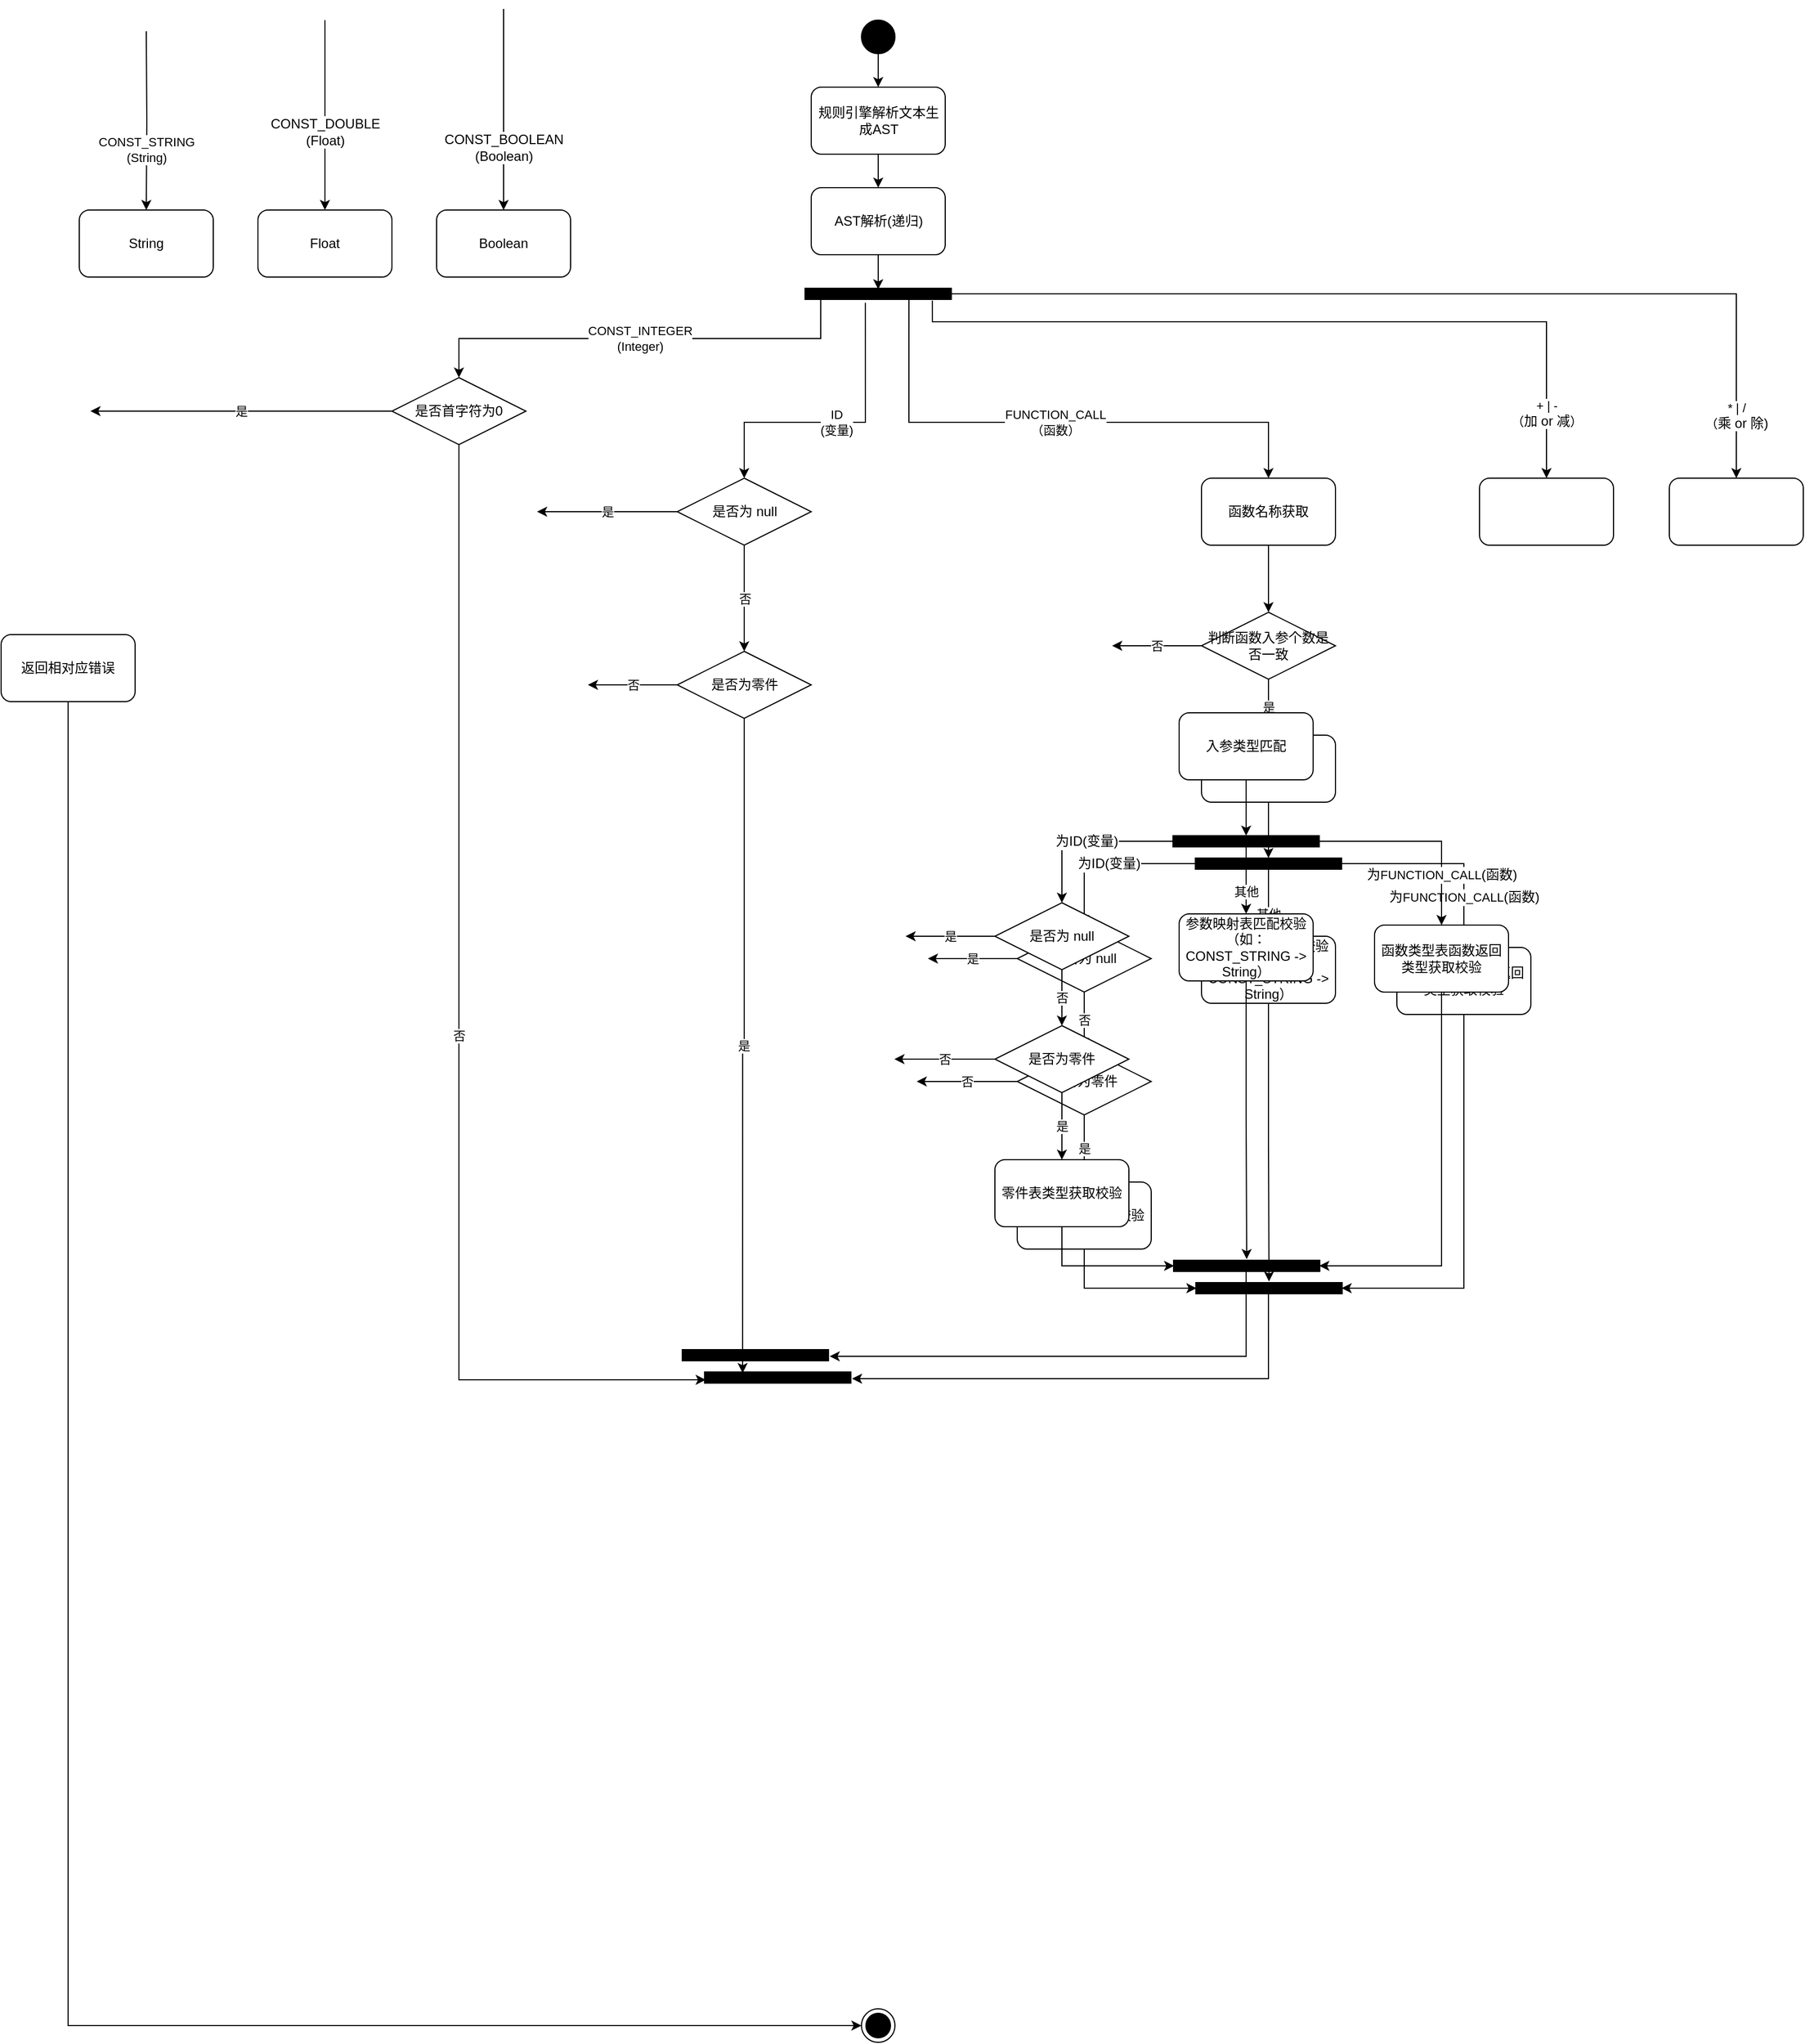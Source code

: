 <mxfile version="12.9.10" type="github">
  <diagram id="OzQtG7csUN_UTZ-iVgrz" name="Page-1">
    <mxGraphModel dx="1186" dy="539" grid="1" gridSize="10" guides="1" tooltips="1" connect="1" arrows="1" fold="1" page="1" pageScale="1" pageWidth="827" pageHeight="1169" math="0" shadow="0">
      <root>
        <mxCell id="0" />
        <mxCell id="1" parent="0" />
        <mxCell id="2YndEtbt6COLzvHsXiR1-117" value="" style="ellipse;html=1;shape=endState;fillColor=#000000;strokeColor=#000000;" vertex="1" parent="1">
          <mxGeometry x="830.5" y="1820" width="30" height="30" as="geometry" />
        </mxCell>
        <mxCell id="2YndEtbt6COLzvHsXiR1-118" value="" style="edgeStyle=orthogonalEdgeStyle;rounded=0;orthogonalLoop=1;jettySize=auto;html=1;" edge="1" parent="1" source="2YndEtbt6COLzvHsXiR1-119" target="2YndEtbt6COLzvHsXiR1-121">
          <mxGeometry relative="1" as="geometry" />
        </mxCell>
        <mxCell id="2YndEtbt6COLzvHsXiR1-119" value="" style="ellipse;whiteSpace=wrap;html=1;aspect=fixed;strokeColor=#000000;fillColor=#000000;" vertex="1" parent="1">
          <mxGeometry x="830.5" y="40" width="30" height="30" as="geometry" />
        </mxCell>
        <mxCell id="2YndEtbt6COLzvHsXiR1-120" value="" style="edgeStyle=orthogonalEdgeStyle;rounded=0;orthogonalLoop=1;jettySize=auto;html=1;" edge="1" parent="1" source="2YndEtbt6COLzvHsXiR1-121" target="2YndEtbt6COLzvHsXiR1-123">
          <mxGeometry relative="1" as="geometry" />
        </mxCell>
        <mxCell id="2YndEtbt6COLzvHsXiR1-121" value="规则引擎解析文本生成AST" style="rounded=1;whiteSpace=wrap;html=1;strokeColor=#000000;fillColor=#FFFFFF;" vertex="1" parent="1">
          <mxGeometry x="785.5" y="100" width="120" height="60" as="geometry" />
        </mxCell>
        <mxCell id="2YndEtbt6COLzvHsXiR1-122" value="" style="edgeStyle=orthogonalEdgeStyle;rounded=0;orthogonalLoop=1;jettySize=auto;html=1;entryX=0.1;entryY=0.5;entryDx=0;entryDy=0;entryPerimeter=0;" edge="1" parent="1" source="2YndEtbt6COLzvHsXiR1-123" target="2YndEtbt6COLzvHsXiR1-130">
          <mxGeometry relative="1" as="geometry">
            <mxPoint x="845.5" y="270" as="targetPoint" />
          </mxGeometry>
        </mxCell>
        <mxCell id="2YndEtbt6COLzvHsXiR1-123" value="AST解析(递归)" style="rounded=1;whiteSpace=wrap;html=1;strokeColor=#000000;fillColor=#FFFFFF;" vertex="1" parent="1">
          <mxGeometry x="785.5" y="190" width="120" height="60" as="geometry" />
        </mxCell>
        <mxCell id="2YndEtbt6COLzvHsXiR1-124" value="CONST_STRING&lt;br&gt;(String)" style="edgeStyle=orthogonalEdgeStyle;rounded=0;orthogonalLoop=1;jettySize=auto;html=1;" edge="1" parent="1" target="2YndEtbt6COLzvHsXiR1-131">
          <mxGeometry x="0.333" relative="1" as="geometry">
            <mxPoint x="190" y="50" as="sourcePoint" />
            <mxPoint x="895.5" y="130" as="targetPoint" />
            <mxPoint as="offset" />
          </mxGeometry>
        </mxCell>
        <mxCell id="2YndEtbt6COLzvHsXiR1-125" value="&lt;span style=&quot;font-size: 12px&quot;&gt;CONST_DOUBLE&lt;/span&gt;&lt;span style=&quot;font-size: 12px&quot;&gt;&lt;br&gt;(F&lt;/span&gt;&lt;span style=&quot;font-size: 12px&quot;&gt;loat&lt;/span&gt;&lt;span style=&quot;font-size: 12px&quot;&gt;)&lt;/span&gt;" style="edgeStyle=orthogonalEdgeStyle;rounded=0;orthogonalLoop=1;jettySize=auto;html=1;entryX=0.5;entryY=0;entryDx=0;entryDy=0;" edge="1" parent="1" target="2YndEtbt6COLzvHsXiR1-135">
          <mxGeometry x="0.176" relative="1" as="geometry">
            <mxPoint x="350" y="40" as="sourcePoint" />
            <mxPoint x="750" y="100" as="targetPoint" />
            <Array as="points">
              <mxPoint x="350" y="70" />
              <mxPoint x="350" y="70" />
            </Array>
            <mxPoint as="offset" />
          </mxGeometry>
        </mxCell>
        <mxCell id="2YndEtbt6COLzvHsXiR1-126" value="* | /&lt;br&gt;（&lt;span style=&quot;font-size: 12px&quot;&gt;乘 or 除&lt;/span&gt;&lt;span style=&quot;font-size: 12px&quot;&gt;)&lt;/span&gt;" style="edgeStyle=orthogonalEdgeStyle;rounded=0;orthogonalLoop=1;jettySize=auto;html=1;" edge="1" parent="1" source="2YndEtbt6COLzvHsXiR1-130" target="2YndEtbt6COLzvHsXiR1-138">
          <mxGeometry x="0.871" relative="1" as="geometry">
            <mxPoint x="1180" y="380" as="targetPoint" />
            <mxPoint as="offset" />
          </mxGeometry>
        </mxCell>
        <mxCell id="2YndEtbt6COLzvHsXiR1-127" value="+ | -&lt;br&gt;（&lt;span style=&quot;font-size: 12px&quot;&gt;加 or 减&lt;/span&gt;）" style="edgeStyle=orthogonalEdgeStyle;rounded=0;orthogonalLoop=1;jettySize=auto;html=1;entryX=0.5;entryY=0;entryDx=0;entryDy=0;exitX=1.1;exitY=0.13;exitDx=0;exitDy=0;exitPerimeter=0;" edge="1" parent="1" source="2YndEtbt6COLzvHsXiR1-130" target="2YndEtbt6COLzvHsXiR1-137">
          <mxGeometry x="0.837" relative="1" as="geometry">
            <mxPoint x="845.5" y="370" as="targetPoint" />
            <Array as="points">
              <mxPoint x="894" y="310" />
              <mxPoint x="1444" y="310" />
            </Array>
            <mxPoint as="offset" />
          </mxGeometry>
        </mxCell>
        <mxCell id="2YndEtbt6COLzvHsXiR1-128" value="&lt;span style=&quot;font-size: 12px&quot;&gt;CONST_BOOLEAN&lt;/span&gt;&lt;span style=&quot;font-size: 12px&quot;&gt;&lt;br&gt;(Boolean)&lt;/span&gt;" style="edgeStyle=orthogonalEdgeStyle;rounded=0;orthogonalLoop=1;jettySize=auto;html=1;entryX=0.5;entryY=0;entryDx=0;entryDy=0;" edge="1" parent="1" target="2YndEtbt6COLzvHsXiR1-136">
          <mxGeometry x="0.371" relative="1" as="geometry">
            <mxPoint x="510" y="30" as="sourcePoint" />
            <mxPoint x="895.5" y="130" as="targetPoint" />
            <Array as="points">
              <mxPoint x="510" y="51" />
            </Array>
            <mxPoint as="offset" />
          </mxGeometry>
        </mxCell>
        <mxCell id="2YndEtbt6COLzvHsXiR1-129" value="CONST_INTEGER&lt;br&gt;(Integer)" style="edgeStyle=orthogonalEdgeStyle;rounded=0;orthogonalLoop=1;jettySize=auto;html=1;entryX=0.5;entryY=0;entryDx=0;entryDy=0;exitX=1;exitY=0.893;exitDx=0;exitDy=0;exitPerimeter=0;" edge="1" parent="1" source="2YndEtbt6COLzvHsXiR1-130" target="2YndEtbt6COLzvHsXiR1-134">
          <mxGeometry relative="1" as="geometry">
            <mxPoint x="380" y="450" as="targetPoint" />
          </mxGeometry>
        </mxCell>
        <mxCell id="2YndEtbt6COLzvHsXiR1-130" value="" style="html=1;points=[];perimeter=orthogonalPerimeter;strokeColor=#000000;fillColor=#000000;direction=south;" vertex="1" parent="1">
          <mxGeometry x="780" y="280" width="131" height="10" as="geometry" />
        </mxCell>
        <mxCell id="2YndEtbt6COLzvHsXiR1-131" value="String" style="rounded=1;whiteSpace=wrap;html=1;strokeColor=#000000;fillColor=#FFFFFF;" vertex="1" parent="1">
          <mxGeometry x="130" y="210" width="120" height="60" as="geometry" />
        </mxCell>
        <mxCell id="2YndEtbt6COLzvHsXiR1-132" value="否" style="edgeStyle=orthogonalEdgeStyle;rounded=0;orthogonalLoop=1;jettySize=auto;html=1;exitX=0.5;exitY=1;exitDx=0;exitDy=0;entryX=0.7;entryY=0.992;entryDx=0;entryDy=0;entryPerimeter=0;" edge="1" parent="1" source="2YndEtbt6COLzvHsXiR1-134" target="2YndEtbt6COLzvHsXiR1-174">
          <mxGeometry relative="1" as="geometry">
            <mxPoint x="770" y="1120" as="targetPoint" />
          </mxGeometry>
        </mxCell>
        <mxCell id="2YndEtbt6COLzvHsXiR1-133" value="是" style="edgeStyle=orthogonalEdgeStyle;rounded=0;orthogonalLoop=1;jettySize=auto;html=1;" edge="1" parent="1" source="2YndEtbt6COLzvHsXiR1-134">
          <mxGeometry relative="1" as="geometry">
            <mxPoint x="140" y="390" as="targetPoint" />
          </mxGeometry>
        </mxCell>
        <mxCell id="2YndEtbt6COLzvHsXiR1-134" value="是否首字符为0" style="rhombus;whiteSpace=wrap;html=1;strokeColor=#000000;fillColor=#FFFFFF;" vertex="1" parent="1">
          <mxGeometry x="410" y="360" width="120" height="60" as="geometry" />
        </mxCell>
        <mxCell id="2YndEtbt6COLzvHsXiR1-135" value="Float" style="rounded=1;whiteSpace=wrap;html=1;strokeColor=#000000;fillColor=#FFFFFF;" vertex="1" parent="1">
          <mxGeometry x="290" y="210" width="120" height="60" as="geometry" />
        </mxCell>
        <mxCell id="2YndEtbt6COLzvHsXiR1-136" value="Boolean" style="rounded=1;whiteSpace=wrap;html=1;strokeColor=#000000;fillColor=#FFFFFF;" vertex="1" parent="1">
          <mxGeometry x="450" y="210" width="120" height="60" as="geometry" />
        </mxCell>
        <mxCell id="2YndEtbt6COLzvHsXiR1-137" value="" style="rounded=1;whiteSpace=wrap;html=1;strokeColor=#000000;fillColor=#FFFFFF;" vertex="1" parent="1">
          <mxGeometry x="1384" y="450" width="120" height="60" as="geometry" />
        </mxCell>
        <mxCell id="2YndEtbt6COLzvHsXiR1-138" value="" style="rounded=1;whiteSpace=wrap;html=1;strokeColor=#000000;fillColor=#FFFFFF;" vertex="1" parent="1">
          <mxGeometry x="1554" y="450" width="120" height="60" as="geometry" />
        </mxCell>
        <mxCell id="2YndEtbt6COLzvHsXiR1-139" value="否" style="edgeStyle=orthogonalEdgeStyle;rounded=0;orthogonalLoop=1;jettySize=auto;html=1;" edge="1" parent="1" source="2YndEtbt6COLzvHsXiR1-142" target="2YndEtbt6COLzvHsXiR1-145">
          <mxGeometry relative="1" as="geometry" />
        </mxCell>
        <mxCell id="2YndEtbt6COLzvHsXiR1-140" value="是" style="edgeStyle=orthogonalEdgeStyle;rounded=0;orthogonalLoop=1;jettySize=auto;html=1;exitX=0;exitY=0.5;exitDx=0;exitDy=0;" edge="1" parent="1" source="2YndEtbt6COLzvHsXiR1-142">
          <mxGeometry relative="1" as="geometry">
            <mxPoint x="540" y="480" as="targetPoint" />
          </mxGeometry>
        </mxCell>
        <mxCell id="2YndEtbt6COLzvHsXiR1-141" value="ID&lt;br&gt;(变量)" style="edgeStyle=orthogonalEdgeStyle;rounded=0;orthogonalLoop=1;jettySize=auto;html=1;exitX=1.3;exitY=0.588;exitDx=0;exitDy=0;exitPerimeter=0;entryX=0.5;entryY=0;entryDx=0;entryDy=0;" edge="1" parent="1" source="2YndEtbt6COLzvHsXiR1-130" target="2YndEtbt6COLzvHsXiR1-142">
          <mxGeometry relative="1" as="geometry">
            <mxPoint x="800" y="420" as="targetPoint" />
            <Array as="points">
              <mxPoint x="834" y="400" />
              <mxPoint x="726" y="400" />
            </Array>
          </mxGeometry>
        </mxCell>
        <mxCell id="2YndEtbt6COLzvHsXiR1-142" value="是否为 null" style="rhombus;whiteSpace=wrap;html=1;strokeColor=#000000;fillColor=#FFFFFF;" vertex="1" parent="1">
          <mxGeometry x="665.5" y="450" width="120" height="60" as="geometry" />
        </mxCell>
        <mxCell id="2YndEtbt6COLzvHsXiR1-143" value="是" style="edgeStyle=orthogonalEdgeStyle;rounded=0;orthogonalLoop=1;jettySize=auto;html=1;entryX=0.1;entryY=0.74;entryDx=0;entryDy=0;entryPerimeter=0;" edge="1" parent="1" source="2YndEtbt6COLzvHsXiR1-145" target="2YndEtbt6COLzvHsXiR1-174">
          <mxGeometry relative="1" as="geometry">
            <mxPoint x="760" y="1030" as="targetPoint" />
          </mxGeometry>
        </mxCell>
        <mxCell id="2YndEtbt6COLzvHsXiR1-144" value="否" style="edgeStyle=orthogonalEdgeStyle;rounded=0;orthogonalLoop=1;jettySize=auto;html=1;" edge="1" parent="1" source="2YndEtbt6COLzvHsXiR1-145">
          <mxGeometry relative="1" as="geometry">
            <mxPoint x="585.5" y="635" as="targetPoint" />
          </mxGeometry>
        </mxCell>
        <mxCell id="2YndEtbt6COLzvHsXiR1-145" value="是否为零件" style="rhombus;whiteSpace=wrap;html=1;strokeColor=#000000;fillColor=#FFFFFF;" vertex="1" parent="1">
          <mxGeometry x="665.5" y="605" width="120" height="60" as="geometry" />
        </mxCell>
        <mxCell id="2YndEtbt6COLzvHsXiR1-146" value="" style="edgeStyle=orthogonalEdgeStyle;rounded=0;orthogonalLoop=1;jettySize=auto;html=1;" edge="1" parent="1" source="2YndEtbt6COLzvHsXiR1-148" target="2YndEtbt6COLzvHsXiR1-153">
          <mxGeometry relative="1" as="geometry" />
        </mxCell>
        <mxCell id="2YndEtbt6COLzvHsXiR1-147" value="FUNCTION_CALL&lt;br&gt;（函数）" style="edgeStyle=orthogonalEdgeStyle;rounded=0;orthogonalLoop=1;jettySize=auto;html=1;exitX=1;exitY=0.29;exitDx=0;exitDy=0;exitPerimeter=0;entryX=0.5;entryY=0;entryDx=0;entryDy=0;" edge="1" parent="1" source="2YndEtbt6COLzvHsXiR1-130" target="2YndEtbt6COLzvHsXiR1-148">
          <mxGeometry relative="1" as="geometry">
            <mxPoint x="1020" y="380" as="targetPoint" />
            <Array as="points">
              <mxPoint x="873" y="400" />
              <mxPoint x="1195" y="400" />
            </Array>
          </mxGeometry>
        </mxCell>
        <mxCell id="2YndEtbt6COLzvHsXiR1-148" value="函数名称获取" style="rounded=1;whiteSpace=wrap;html=1;strokeColor=#000000;fillColor=#FFFFFF;" vertex="1" parent="1">
          <mxGeometry x="1135" y="450" width="120" height="60" as="geometry" />
        </mxCell>
        <mxCell id="2YndEtbt6COLzvHsXiR1-149" style="edgeStyle=orthogonalEdgeStyle;rounded=0;orthogonalLoop=1;jettySize=auto;html=1;exitX=0.5;exitY=1;exitDx=0;exitDy=0;entryX=0;entryY=0.5;entryDx=0;entryDy=0;" edge="1" parent="1" source="2YndEtbt6COLzvHsXiR1-150" target="2YndEtbt6COLzvHsXiR1-117">
          <mxGeometry relative="1" as="geometry" />
        </mxCell>
        <mxCell id="2YndEtbt6COLzvHsXiR1-150" value="返回相对应错误" style="rounded=1;whiteSpace=wrap;html=1;strokeColor=#000000;fillColor=#FFFFFF;" vertex="1" parent="1">
          <mxGeometry x="60" y="590" width="120" height="60" as="geometry" />
        </mxCell>
        <mxCell id="2YndEtbt6COLzvHsXiR1-151" value="是" style="edgeStyle=orthogonalEdgeStyle;rounded=0;orthogonalLoop=1;jettySize=auto;html=1;entryX=0.5;entryY=0;entryDx=0;entryDy=0;" edge="1" parent="1" source="2YndEtbt6COLzvHsXiR1-153" target="2YndEtbt6COLzvHsXiR1-155">
          <mxGeometry relative="1" as="geometry">
            <mxPoint x="1195" y="710" as="targetPoint" />
          </mxGeometry>
        </mxCell>
        <mxCell id="2YndEtbt6COLzvHsXiR1-152" value="否" style="edgeStyle=orthogonalEdgeStyle;rounded=0;orthogonalLoop=1;jettySize=auto;html=1;" edge="1" parent="1" source="2YndEtbt6COLzvHsXiR1-153">
          <mxGeometry relative="1" as="geometry">
            <mxPoint x="1055" y="600" as="targetPoint" />
          </mxGeometry>
        </mxCell>
        <mxCell id="2YndEtbt6COLzvHsXiR1-153" value="判断函数入参个数是否一致" style="rhombus;whiteSpace=wrap;html=1;strokeColor=#000000;fillColor=#FFFFFF;" vertex="1" parent="1">
          <mxGeometry x="1135" y="570" width="120" height="60" as="geometry" />
        </mxCell>
        <mxCell id="2YndEtbt6COLzvHsXiR1-154" value="" style="edgeStyle=orthogonalEdgeStyle;rounded=0;orthogonalLoop=1;jettySize=auto;html=1;" edge="1" parent="1" source="2YndEtbt6COLzvHsXiR1-155" target="2YndEtbt6COLzvHsXiR1-159">
          <mxGeometry relative="1" as="geometry" />
        </mxCell>
        <mxCell id="2YndEtbt6COLzvHsXiR1-155" value="入参类型匹配" style="rounded=1;whiteSpace=wrap;html=1;strokeColor=#000000;fillColor=#FFFFFF;" vertex="1" parent="1">
          <mxGeometry x="1135" y="680" width="120" height="60" as="geometry" />
        </mxCell>
        <mxCell id="2YndEtbt6COLzvHsXiR1-156" value="其他" style="edgeStyle=orthogonalEdgeStyle;rounded=0;orthogonalLoop=1;jettySize=auto;html=1;" edge="1" parent="1" source="2YndEtbt6COLzvHsXiR1-159" target="2YndEtbt6COLzvHsXiR1-161">
          <mxGeometry x="0.333" relative="1" as="geometry">
            <mxPoint x="1195" y="880" as="targetPoint" />
            <mxPoint as="offset" />
          </mxGeometry>
        </mxCell>
        <mxCell id="2YndEtbt6COLzvHsXiR1-157" value="&lt;span style=&quot;font-size: 12px&quot;&gt;为&lt;/span&gt;&lt;span&gt;FUNCTION_CALL&lt;/span&gt;&lt;span style=&quot;font-size: 12px&quot;&gt;(函数)&lt;/span&gt;" style="edgeStyle=orthogonalEdgeStyle;rounded=0;orthogonalLoop=1;jettySize=auto;html=1;" edge="1" parent="1" source="2YndEtbt6COLzvHsXiR1-159" target="2YndEtbt6COLzvHsXiR1-163">
          <mxGeometry x="0.499" relative="1" as="geometry">
            <mxPoint x="1195" y="880" as="targetPoint" />
            <mxPoint y="1" as="offset" />
          </mxGeometry>
        </mxCell>
        <mxCell id="2YndEtbt6COLzvHsXiR1-158" value="&lt;span style=&quot;font-size: 12px&quot;&gt;为ID(变量)&lt;/span&gt;" style="edgeStyle=orthogonalEdgeStyle;rounded=0;orthogonalLoop=1;jettySize=auto;html=1;entryX=0.5;entryY=0;entryDx=0;entryDy=0;" edge="1" parent="1" source="2YndEtbt6COLzvHsXiR1-159" target="2YndEtbt6COLzvHsXiR1-166">
          <mxGeometry relative="1" as="geometry">
            <mxPoint x="1195" y="900" as="targetPoint" />
          </mxGeometry>
        </mxCell>
        <mxCell id="2YndEtbt6COLzvHsXiR1-159" value="" style="html=1;points=[];perimeter=orthogonalPerimeter;strokeColor=#000000;fillColor=#000000;direction=south;" vertex="1" parent="1">
          <mxGeometry x="1129.5" y="790" width="131" height="10" as="geometry" />
        </mxCell>
        <mxCell id="2YndEtbt6COLzvHsXiR1-160" style="edgeStyle=orthogonalEdgeStyle;rounded=0;orthogonalLoop=1;jettySize=auto;html=1;exitX=0.5;exitY=1;exitDx=0;exitDy=0;entryX=-0.1;entryY=0.5;entryDx=0;entryDy=0;entryPerimeter=0;" edge="1" parent="1" source="2YndEtbt6COLzvHsXiR1-161" target="2YndEtbt6COLzvHsXiR1-173">
          <mxGeometry relative="1" as="geometry" />
        </mxCell>
        <mxCell id="2YndEtbt6COLzvHsXiR1-161" value="参数映射表匹配校验&lt;br&gt;（如：CONST_STRING -&amp;gt; String）" style="rounded=1;whiteSpace=wrap;html=1;strokeColor=#000000;fillColor=#FFFFFF;" vertex="1" parent="1">
          <mxGeometry x="1135" y="860" width="120" height="60" as="geometry" />
        </mxCell>
        <mxCell id="2YndEtbt6COLzvHsXiR1-162" style="edgeStyle=orthogonalEdgeStyle;rounded=0;orthogonalLoop=1;jettySize=auto;html=1;exitX=0.5;exitY=1;exitDx=0;exitDy=0;entryX=0.5;entryY=0.004;entryDx=0;entryDy=0;entryPerimeter=0;" edge="1" parent="1" source="2YndEtbt6COLzvHsXiR1-163" target="2YndEtbt6COLzvHsXiR1-173">
          <mxGeometry relative="1" as="geometry" />
        </mxCell>
        <mxCell id="2YndEtbt6COLzvHsXiR1-163" value="函数类型表函数返回类型获取校验" style="rounded=1;whiteSpace=wrap;html=1;strokeColor=#000000;fillColor=#FFFFFF;" vertex="1" parent="1">
          <mxGeometry x="1310" y="870" width="120" height="60" as="geometry" />
        </mxCell>
        <mxCell id="2YndEtbt6COLzvHsXiR1-164" value="否" style="edgeStyle=orthogonalEdgeStyle;rounded=0;orthogonalLoop=1;jettySize=auto;html=1;entryX=0.5;entryY=0;entryDx=0;entryDy=0;" edge="1" parent="1" source="2YndEtbt6COLzvHsXiR1-166" target="2YndEtbt6COLzvHsXiR1-169">
          <mxGeometry relative="1" as="geometry">
            <mxPoint x="1030" y="990" as="targetPoint" />
          </mxGeometry>
        </mxCell>
        <mxCell id="2YndEtbt6COLzvHsXiR1-165" value="是" style="edgeStyle=orthogonalEdgeStyle;rounded=0;orthogonalLoop=1;jettySize=auto;html=1;" edge="1" parent="1" source="2YndEtbt6COLzvHsXiR1-166">
          <mxGeometry relative="1" as="geometry">
            <mxPoint x="890" y="880" as="targetPoint" />
          </mxGeometry>
        </mxCell>
        <mxCell id="2YndEtbt6COLzvHsXiR1-166" value="是否为 null" style="rhombus;whiteSpace=wrap;html=1;strokeColor=#000000;fillColor=#FFFFFF;" vertex="1" parent="1">
          <mxGeometry x="970" y="850" width="120" height="60" as="geometry" />
        </mxCell>
        <mxCell id="2YndEtbt6COLzvHsXiR1-167" value="否" style="edgeStyle=orthogonalEdgeStyle;rounded=0;orthogonalLoop=1;jettySize=auto;html=1;" edge="1" parent="1" source="2YndEtbt6COLzvHsXiR1-169">
          <mxGeometry relative="1" as="geometry">
            <mxPoint x="880" y="990" as="targetPoint" />
          </mxGeometry>
        </mxCell>
        <mxCell id="2YndEtbt6COLzvHsXiR1-168" value="是" style="edgeStyle=orthogonalEdgeStyle;rounded=0;orthogonalLoop=1;jettySize=auto;html=1;entryX=0.5;entryY=0;entryDx=0;entryDy=0;" edge="1" parent="1" source="2YndEtbt6COLzvHsXiR1-169" target="2YndEtbt6COLzvHsXiR1-171">
          <mxGeometry relative="1" as="geometry" />
        </mxCell>
        <mxCell id="2YndEtbt6COLzvHsXiR1-169" value="是否为零件" style="rhombus;whiteSpace=wrap;html=1;strokeColor=#000000;fillColor=#FFFFFF;" vertex="1" parent="1">
          <mxGeometry x="970" y="960" width="120" height="60" as="geometry" />
        </mxCell>
        <mxCell id="2YndEtbt6COLzvHsXiR1-170" style="edgeStyle=orthogonalEdgeStyle;rounded=0;orthogonalLoop=1;jettySize=auto;html=1;exitX=0.5;exitY=1;exitDx=0;exitDy=0;entryX=0.5;entryY=0.996;entryDx=0;entryDy=0;entryPerimeter=0;" edge="1" parent="1" source="2YndEtbt6COLzvHsXiR1-171" target="2YndEtbt6COLzvHsXiR1-173">
          <mxGeometry relative="1" as="geometry" />
        </mxCell>
        <mxCell id="2YndEtbt6COLzvHsXiR1-171" value="零件表类型获取校验" style="rounded=1;whiteSpace=wrap;html=1;strokeColor=#000000;fillColor=#FFFFFF;" vertex="1" parent="1">
          <mxGeometry x="970" y="1080" width="120" height="60" as="geometry" />
        </mxCell>
        <mxCell id="2YndEtbt6COLzvHsXiR1-172" value="" style="edgeStyle=orthogonalEdgeStyle;rounded=0;orthogonalLoop=1;jettySize=auto;html=1;entryX=0.6;entryY=-0.008;entryDx=0;entryDy=0;entryPerimeter=0;exitX=1;exitY=0.504;exitDx=0;exitDy=0;exitPerimeter=0;" edge="1" parent="1" source="2YndEtbt6COLzvHsXiR1-173" target="2YndEtbt6COLzvHsXiR1-174">
          <mxGeometry relative="1" as="geometry">
            <mxPoint x="1195.5" y="1260" as="targetPoint" />
          </mxGeometry>
        </mxCell>
        <mxCell id="2YndEtbt6COLzvHsXiR1-173" value="" style="html=1;points=[];perimeter=orthogonalPerimeter;strokeColor=#000000;fillColor=#000000;direction=south;" vertex="1" parent="1">
          <mxGeometry x="1130" y="1170" width="131" height="10" as="geometry" />
        </mxCell>
        <mxCell id="2YndEtbt6COLzvHsXiR1-174" value="" style="html=1;points=[];perimeter=orthogonalPerimeter;strokeColor=#000000;fillColor=#000000;direction=south;" vertex="1" parent="1">
          <mxGeometry x="690" y="1250" width="131" height="10" as="geometry" />
        </mxCell>
        <mxCell id="QLlC6vbXx1EpdzflI9Th-34" value="CONST_INTEGER&lt;br&gt;(Integer)" style="edgeStyle=orthogonalEdgeStyle;rounded=0;orthogonalLoop=1;jettySize=auto;html=1;entryX=0.5;entryY=0;entryDx=0;entryDy=0;exitX=1;exitY=0.893;exitDx=0;exitDy=0;exitPerimeter=0;" edge="1" parent="1">
          <mxGeometry relative="1" as="geometry">
            <mxPoint x="360" y="430" as="targetPoint" />
          </mxGeometry>
        </mxCell>
        <mxCell id="QLlC6vbXx1EpdzflI9Th-41" value="否" style="edgeStyle=orthogonalEdgeStyle;rounded=0;orthogonalLoop=1;jettySize=auto;html=1;exitX=0.5;exitY=1;exitDx=0;exitDy=0;entryX=0.7;entryY=0.992;entryDx=0;entryDy=0;entryPerimeter=0;" edge="1" parent="1" target="QLlC6vbXx1EpdzflI9Th-58">
          <mxGeometry relative="1" as="geometry">
            <mxPoint x="750" y="1100" as="targetPoint" />
          </mxGeometry>
        </mxCell>
        <mxCell id="QLlC6vbXx1EpdzflI9Th-56" value="是" style="edgeStyle=orthogonalEdgeStyle;rounded=0;orthogonalLoop=1;jettySize=auto;html=1;" edge="1" parent="1">
          <mxGeometry relative="1" as="geometry">
            <mxPoint x="120" y="370" as="targetPoint" />
          </mxGeometry>
        </mxCell>
        <mxCell id="QLlC6vbXx1EpdzflI9Th-45" value="ID&lt;br&gt;(变量)" style="edgeStyle=orthogonalEdgeStyle;rounded=0;orthogonalLoop=1;jettySize=auto;html=1;exitX=1.3;exitY=0.588;exitDx=0;exitDy=0;exitPerimeter=0;entryX=0.5;entryY=0;entryDx=0;entryDy=0;" edge="1" parent="1">
          <mxGeometry relative="1" as="geometry">
            <mxPoint x="780" y="400" as="targetPoint" />
            <Array as="points">
              <mxPoint x="814" y="380" />
              <mxPoint x="706" y="380" />
            </Array>
          </mxGeometry>
        </mxCell>
        <mxCell id="QLlC6vbXx1EpdzflI9Th-44" value="是" style="edgeStyle=orthogonalEdgeStyle;rounded=0;orthogonalLoop=1;jettySize=auto;html=1;entryX=0.1;entryY=0.74;entryDx=0;entryDy=0;entryPerimeter=0;" edge="1" parent="1" target="QLlC6vbXx1EpdzflI9Th-58">
          <mxGeometry relative="1" as="geometry">
            <mxPoint x="740" y="1010" as="targetPoint" />
          </mxGeometry>
        </mxCell>
        <mxCell id="QLlC6vbXx1EpdzflI9Th-62" value="否" style="edgeStyle=orthogonalEdgeStyle;rounded=0;orthogonalLoop=1;jettySize=auto;html=1;" edge="1" parent="1">
          <mxGeometry relative="1" as="geometry">
            <mxPoint x="565.5" y="615" as="targetPoint" />
          </mxGeometry>
        </mxCell>
        <mxCell id="QLlC6vbXx1EpdzflI9Th-47" value="FUNCTION_CALL&lt;br&gt;（函数）" style="edgeStyle=orthogonalEdgeStyle;rounded=0;orthogonalLoop=1;jettySize=auto;html=1;exitX=1;exitY=0.29;exitDx=0;exitDy=0;exitPerimeter=0;entryX=0.5;entryY=0;entryDx=0;entryDy=0;" edge="1" parent="1">
          <mxGeometry relative="1" as="geometry">
            <mxPoint x="1000" y="360" as="targetPoint" />
            <Array as="points">
              <mxPoint x="853" y="380" />
              <mxPoint x="1175" y="380" />
            </Array>
          </mxGeometry>
        </mxCell>
        <mxCell id="QLlC6vbXx1EpdzflI9Th-42" style="edgeStyle=orthogonalEdgeStyle;rounded=0;orthogonalLoop=1;jettySize=auto;html=1;exitX=0.5;exitY=1;exitDx=0;exitDy=0;entryX=0;entryY=0.5;entryDx=0;entryDy=0;" edge="1" parent="1">
          <mxGeometry relative="1" as="geometry" />
        </mxCell>
        <mxCell id="QLlC6vbXx1EpdzflI9Th-5" value="是" style="edgeStyle=orthogonalEdgeStyle;rounded=0;orthogonalLoop=1;jettySize=auto;html=1;entryX=0.5;entryY=0;entryDx=0;entryDy=0;" edge="1" parent="1" target="QLlC6vbXx1EpdzflI9Th-6">
          <mxGeometry relative="1" as="geometry">
            <mxPoint x="1175" y="690" as="targetPoint" />
          </mxGeometry>
        </mxCell>
        <mxCell id="QLlC6vbXx1EpdzflI9Th-60" value="否" style="edgeStyle=orthogonalEdgeStyle;rounded=0;orthogonalLoop=1;jettySize=auto;html=1;" edge="1" parent="1">
          <mxGeometry relative="1" as="geometry">
            <mxPoint x="1035" y="580" as="targetPoint" />
          </mxGeometry>
        </mxCell>
        <mxCell id="QLlC6vbXx1EpdzflI9Th-8" value="" style="edgeStyle=orthogonalEdgeStyle;rounded=0;orthogonalLoop=1;jettySize=auto;html=1;" edge="1" parent="1" source="QLlC6vbXx1EpdzflI9Th-6" target="QLlC6vbXx1EpdzflI9Th-7">
          <mxGeometry relative="1" as="geometry" />
        </mxCell>
        <mxCell id="QLlC6vbXx1EpdzflI9Th-6" value="入参类型匹配" style="rounded=1;whiteSpace=wrap;html=1;strokeColor=#000000;fillColor=#FFFFFF;" vertex="1" parent="1">
          <mxGeometry x="1115" y="660" width="120" height="60" as="geometry" />
        </mxCell>
        <mxCell id="QLlC6vbXx1EpdzflI9Th-13" value="其他" style="edgeStyle=orthogonalEdgeStyle;rounded=0;orthogonalLoop=1;jettySize=auto;html=1;" edge="1" parent="1" source="QLlC6vbXx1EpdzflI9Th-7" target="QLlC6vbXx1EpdzflI9Th-9">
          <mxGeometry x="0.333" relative="1" as="geometry">
            <mxPoint x="1175" y="860" as="targetPoint" />
            <mxPoint as="offset" />
          </mxGeometry>
        </mxCell>
        <mxCell id="QLlC6vbXx1EpdzflI9Th-15" value="&lt;span style=&quot;font-size: 12px&quot;&gt;为&lt;/span&gt;&lt;span&gt;FUNCTION_CALL&lt;/span&gt;&lt;span style=&quot;font-size: 12px&quot;&gt;(函数)&lt;/span&gt;" style="edgeStyle=orthogonalEdgeStyle;rounded=0;orthogonalLoop=1;jettySize=auto;html=1;" edge="1" parent="1" source="QLlC6vbXx1EpdzflI9Th-7" target="QLlC6vbXx1EpdzflI9Th-11">
          <mxGeometry x="0.499" relative="1" as="geometry">
            <mxPoint x="1175" y="860" as="targetPoint" />
            <mxPoint y="1" as="offset" />
          </mxGeometry>
        </mxCell>
        <mxCell id="QLlC6vbXx1EpdzflI9Th-17" value="&lt;span style=&quot;font-size: 12px&quot;&gt;为ID(变量)&lt;/span&gt;" style="edgeStyle=orthogonalEdgeStyle;rounded=0;orthogonalLoop=1;jettySize=auto;html=1;entryX=0.5;entryY=0;entryDx=0;entryDy=0;" edge="1" parent="1" source="QLlC6vbXx1EpdzflI9Th-7" target="QLlC6vbXx1EpdzflI9Th-23">
          <mxGeometry relative="1" as="geometry">
            <mxPoint x="1175" y="880" as="targetPoint" />
          </mxGeometry>
        </mxCell>
        <mxCell id="QLlC6vbXx1EpdzflI9Th-7" value="" style="html=1;points=[];perimeter=orthogonalPerimeter;strokeColor=#000000;fillColor=#000000;direction=south;" vertex="1" parent="1">
          <mxGeometry x="1109.5" y="770" width="131" height="10" as="geometry" />
        </mxCell>
        <mxCell id="QLlC6vbXx1EpdzflI9Th-54" style="edgeStyle=orthogonalEdgeStyle;rounded=0;orthogonalLoop=1;jettySize=auto;html=1;exitX=0.5;exitY=1;exitDx=0;exitDy=0;entryX=-0.1;entryY=0.5;entryDx=0;entryDy=0;entryPerimeter=0;" edge="1" parent="1" source="QLlC6vbXx1EpdzflI9Th-9" target="QLlC6vbXx1EpdzflI9Th-48">
          <mxGeometry relative="1" as="geometry" />
        </mxCell>
        <mxCell id="QLlC6vbXx1EpdzflI9Th-9" value="参数映射表匹配校验&lt;br&gt;（如：CONST_STRING -&amp;gt; String）" style="rounded=1;whiteSpace=wrap;html=1;strokeColor=#000000;fillColor=#FFFFFF;" vertex="1" parent="1">
          <mxGeometry x="1115" y="840" width="120" height="60" as="geometry" />
        </mxCell>
        <mxCell id="QLlC6vbXx1EpdzflI9Th-51" style="edgeStyle=orthogonalEdgeStyle;rounded=0;orthogonalLoop=1;jettySize=auto;html=1;exitX=0.5;exitY=1;exitDx=0;exitDy=0;entryX=0.5;entryY=0.004;entryDx=0;entryDy=0;entryPerimeter=0;" edge="1" parent="1" source="QLlC6vbXx1EpdzflI9Th-11" target="QLlC6vbXx1EpdzflI9Th-48">
          <mxGeometry relative="1" as="geometry" />
        </mxCell>
        <mxCell id="QLlC6vbXx1EpdzflI9Th-11" value="函数类型表函数返回类型获取校验" style="rounded=1;whiteSpace=wrap;html=1;strokeColor=#000000;fillColor=#FFFFFF;" vertex="1" parent="1">
          <mxGeometry x="1290" y="850" width="120" height="60" as="geometry" />
        </mxCell>
        <mxCell id="QLlC6vbXx1EpdzflI9Th-22" value="否" style="edgeStyle=orthogonalEdgeStyle;rounded=0;orthogonalLoop=1;jettySize=auto;html=1;entryX=0.5;entryY=0;entryDx=0;entryDy=0;" edge="1" parent="1" source="QLlC6vbXx1EpdzflI9Th-23" target="QLlC6vbXx1EpdzflI9Th-24">
          <mxGeometry relative="1" as="geometry">
            <mxPoint x="1010" y="970" as="targetPoint" />
          </mxGeometry>
        </mxCell>
        <mxCell id="QLlC6vbXx1EpdzflI9Th-28" value="是" style="edgeStyle=orthogonalEdgeStyle;rounded=0;orthogonalLoop=1;jettySize=auto;html=1;" edge="1" parent="1" source="QLlC6vbXx1EpdzflI9Th-23">
          <mxGeometry relative="1" as="geometry">
            <mxPoint x="870" y="860" as="targetPoint" />
          </mxGeometry>
        </mxCell>
        <mxCell id="QLlC6vbXx1EpdzflI9Th-23" value="是否为 null" style="rhombus;whiteSpace=wrap;html=1;strokeColor=#000000;fillColor=#FFFFFF;" vertex="1" parent="1">
          <mxGeometry x="950" y="830" width="120" height="60" as="geometry" />
        </mxCell>
        <mxCell id="QLlC6vbXx1EpdzflI9Th-26" value="否" style="edgeStyle=orthogonalEdgeStyle;rounded=0;orthogonalLoop=1;jettySize=auto;html=1;" edge="1" parent="1" source="QLlC6vbXx1EpdzflI9Th-24">
          <mxGeometry relative="1" as="geometry">
            <mxPoint x="860" y="970" as="targetPoint" />
          </mxGeometry>
        </mxCell>
        <mxCell id="QLlC6vbXx1EpdzflI9Th-30" value="是" style="edgeStyle=orthogonalEdgeStyle;rounded=0;orthogonalLoop=1;jettySize=auto;html=1;entryX=0.5;entryY=0;entryDx=0;entryDy=0;" edge="1" parent="1" source="QLlC6vbXx1EpdzflI9Th-24" target="QLlC6vbXx1EpdzflI9Th-29">
          <mxGeometry relative="1" as="geometry" />
        </mxCell>
        <mxCell id="QLlC6vbXx1EpdzflI9Th-24" value="是否为零件" style="rhombus;whiteSpace=wrap;html=1;strokeColor=#000000;fillColor=#FFFFFF;" vertex="1" parent="1">
          <mxGeometry x="950" y="940" width="120" height="60" as="geometry" />
        </mxCell>
        <mxCell id="QLlC6vbXx1EpdzflI9Th-53" style="edgeStyle=orthogonalEdgeStyle;rounded=0;orthogonalLoop=1;jettySize=auto;html=1;exitX=0.5;exitY=1;exitDx=0;exitDy=0;entryX=0.5;entryY=0.996;entryDx=0;entryDy=0;entryPerimeter=0;" edge="1" parent="1" source="QLlC6vbXx1EpdzflI9Th-29" target="QLlC6vbXx1EpdzflI9Th-48">
          <mxGeometry relative="1" as="geometry" />
        </mxCell>
        <mxCell id="QLlC6vbXx1EpdzflI9Th-29" value="零件表类型获取校验" style="rounded=1;whiteSpace=wrap;html=1;strokeColor=#000000;fillColor=#FFFFFF;" vertex="1" parent="1">
          <mxGeometry x="950" y="1060" width="120" height="60" as="geometry" />
        </mxCell>
        <mxCell id="QLlC6vbXx1EpdzflI9Th-67" value="" style="edgeStyle=orthogonalEdgeStyle;rounded=0;orthogonalLoop=1;jettySize=auto;html=1;entryX=0.6;entryY=-0.008;entryDx=0;entryDy=0;entryPerimeter=0;exitX=1;exitY=0.504;exitDx=0;exitDy=0;exitPerimeter=0;" edge="1" parent="1" source="QLlC6vbXx1EpdzflI9Th-48" target="QLlC6vbXx1EpdzflI9Th-58">
          <mxGeometry relative="1" as="geometry">
            <mxPoint x="1175.5" y="1240" as="targetPoint" />
          </mxGeometry>
        </mxCell>
        <mxCell id="QLlC6vbXx1EpdzflI9Th-48" value="" style="html=1;points=[];perimeter=orthogonalPerimeter;strokeColor=#000000;fillColor=#000000;direction=south;" vertex="1" parent="1">
          <mxGeometry x="1110" y="1150" width="131" height="10" as="geometry" />
        </mxCell>
        <mxCell id="QLlC6vbXx1EpdzflI9Th-58" value="" style="html=1;points=[];perimeter=orthogonalPerimeter;strokeColor=#000000;fillColor=#000000;direction=south;" vertex="1" parent="1">
          <mxGeometry x="670" y="1230" width="131" height="10" as="geometry" />
        </mxCell>
      </root>
    </mxGraphModel>
  </diagram>
</mxfile>
